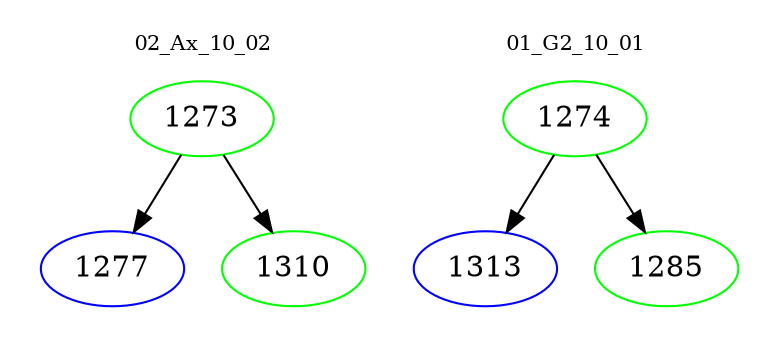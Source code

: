 digraph{
subgraph cluster_0 {
color = white
label = "02_Ax_10_02";
fontsize=10;
T0_1273 [label="1273", color="green"]
T0_1273 -> T0_1277 [color="black"]
T0_1277 [label="1277", color="blue"]
T0_1273 -> T0_1310 [color="black"]
T0_1310 [label="1310", color="green"]
}
subgraph cluster_1 {
color = white
label = "01_G2_10_01";
fontsize=10;
T1_1274 [label="1274", color="green"]
T1_1274 -> T1_1313 [color="black"]
T1_1313 [label="1313", color="blue"]
T1_1274 -> T1_1285 [color="black"]
T1_1285 [label="1285", color="green"]
}
}
